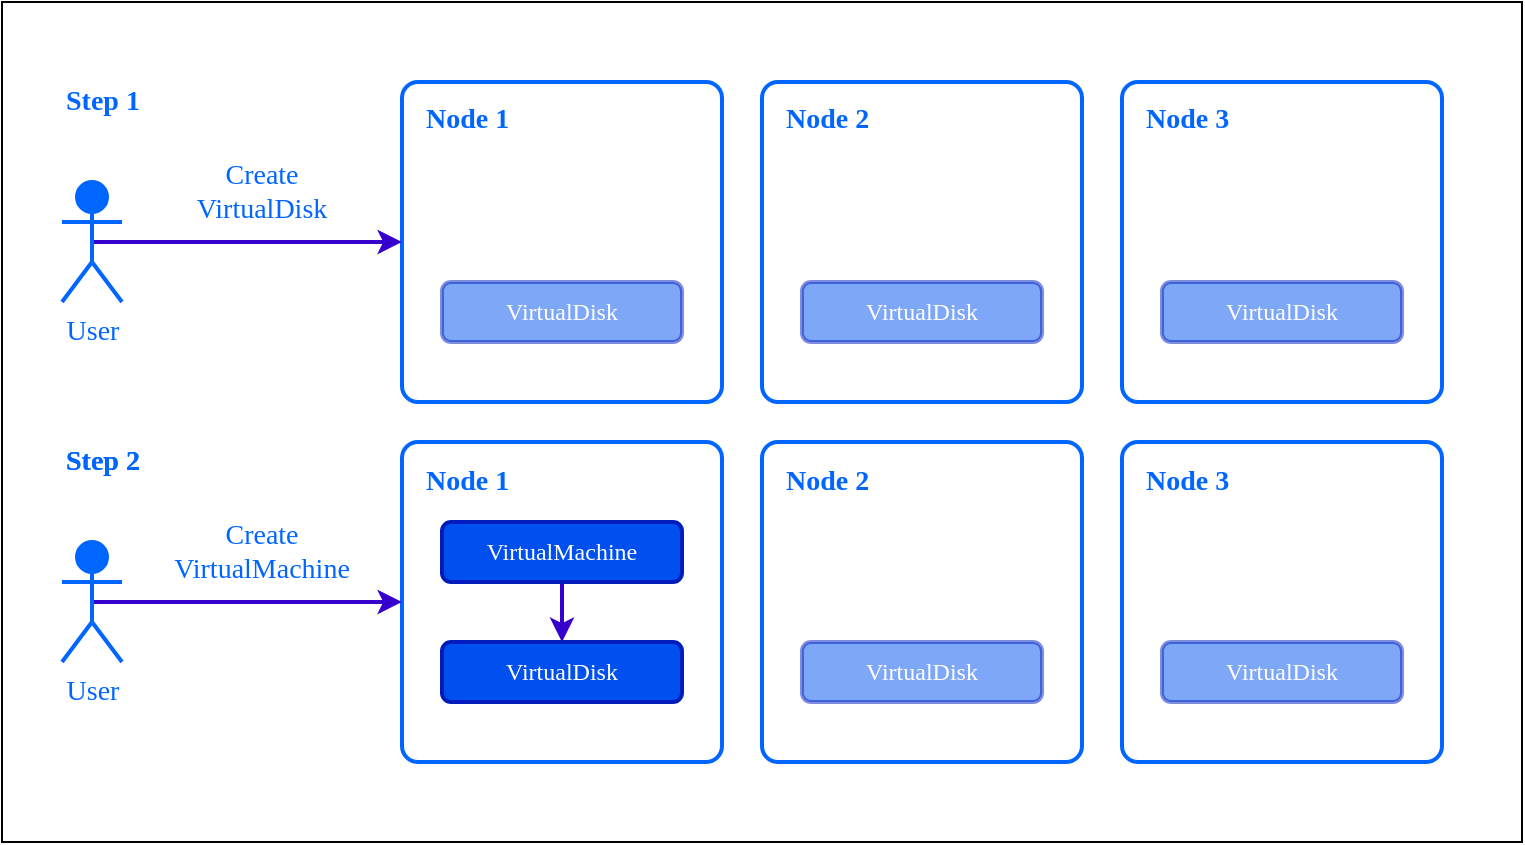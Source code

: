 <mxfile>
    <diagram id="6EXt89o7fHejoy0miyVt" name="Page-1">
        <mxGraphModel dx="868" dy="889" grid="1" gridSize="10" guides="1" tooltips="1" connect="1" arrows="1" fold="1" page="1" pageScale="1" pageWidth="850" pageHeight="1100" math="0" shadow="0">
            <root>
                <mxCell id="0"/>
                <mxCell id="1" parent="0"/>
                <mxCell id="53" value="" style="rounded=0;whiteSpace=wrap;html=1;fontFamily=JetBrains Mono;fontSource=https%3A%2F%2Ffonts.googleapis.com%2Fcss%3Ffamily%3DJetBrains%2BMono;fontSize=14;fillColor=#FFFFFF;" parent="1" vertex="1">
                    <mxGeometry width="760" height="420" as="geometry"/>
                </mxCell>
                <mxCell id="2" value="" style="rounded=1;whiteSpace=wrap;html=1;fillColor=none;fontColor=#0066ff;strokeColor=#0066ff;arcSize=5;strokeWidth=2;fontFamily=JetBrains Mono;fontSource=https%3A%2F%2Ffonts.googleapis.com%2Fcss%3Ffamily%3DJetBrains%2BMono;gradientColor=none;fillStyle=hatch;" parent="1" vertex="1">
                    <mxGeometry x="200" y="40" width="160" height="160" as="geometry"/>
                </mxCell>
                <mxCell id="5" value="Node 1" style="text;html=1;strokeColor=none;fillColor=none;align=left;verticalAlign=middle;whiteSpace=wrap;rounded=0;fontColor=#0066ff;strokeWidth=2;fontFamily=JetBrains Mono;fontSource=https%3A%2F%2Ffonts.googleapis.com%2Fcss%3Ffamily%3DJetBrains%2BMono;fontSize=14;fontStyle=1" parent="1" vertex="1">
                    <mxGeometry x="210" y="49" width="60" height="20" as="geometry"/>
                </mxCell>
                <mxCell id="39" value="" style="rounded=1;whiteSpace=wrap;html=1;fillColor=none;fontColor=#0066ff;strokeColor=#0066ff;arcSize=5;strokeWidth=2;fontFamily=JetBrains Mono;fontSource=https%3A%2F%2Ffonts.googleapis.com%2Fcss%3Ffamily%3DJetBrains%2BMono;gradientColor=none;fillStyle=hatch;" parent="1" vertex="1">
                    <mxGeometry x="380" y="40" width="160" height="160" as="geometry"/>
                </mxCell>
                <mxCell id="40" value="Node 2" style="text;html=1;strokeColor=none;fillColor=none;align=left;verticalAlign=middle;whiteSpace=wrap;rounded=0;fontColor=#0066ff;strokeWidth=2;fontFamily=JetBrains Mono;fontSource=https%3A%2F%2Ffonts.googleapis.com%2Fcss%3Ffamily%3DJetBrains%2BMono;fontSize=14;fontStyle=1" parent="1" vertex="1">
                    <mxGeometry x="390" y="49" width="60" height="20" as="geometry"/>
                </mxCell>
                <mxCell id="74" value="" style="rounded=1;whiteSpace=wrap;html=1;fillColor=none;fontColor=#0066ff;strokeColor=#0066ff;arcSize=5;strokeWidth=2;fontFamily=JetBrains Mono;fontSource=https%3A%2F%2Ffonts.googleapis.com%2Fcss%3Ffamily%3DJetBrains%2BMono;gradientColor=none;fillStyle=hatch;" parent="1" vertex="1">
                    <mxGeometry x="560" y="40" width="160" height="160" as="geometry"/>
                </mxCell>
                <mxCell id="75" value="Node 3" style="text;html=1;strokeColor=none;fillColor=none;align=left;verticalAlign=middle;whiteSpace=wrap;rounded=0;fontColor=#0066ff;strokeWidth=2;fontFamily=JetBrains Mono;fontSource=https%3A%2F%2Ffonts.googleapis.com%2Fcss%3Ffamily%3DJetBrains%2BMono;fontSize=14;fontStyle=1" parent="1" vertex="1">
                    <mxGeometry x="570" y="49" width="60" height="20" as="geometry"/>
                </mxCell>
                <mxCell id="78" style="edgeStyle=none;html=1;exitX=0.5;exitY=0.5;exitDx=0;exitDy=0;exitPerimeter=0;entryX=0;entryY=0.5;entryDx=0;entryDy=0;fontFamily=JetBrains Mono;fontSource=https%3A%2F%2Ffonts.googleapis.com%2Fcss%3Ffamily%3DJetBrains%2BMono;fontSize=14;fontColor=#0066FF;strokeWidth=2;fillColor=#6a00ff;strokeColor=#3700CC;" parent="1" source="76" target="2" edge="1">
                    <mxGeometry relative="1" as="geometry"/>
                </mxCell>
                <mxCell id="76" value="&lt;font color=&quot;#0066ff&quot; style=&quot;font-size: 14px;&quot;&gt;User&lt;/font&gt;" style="shape=umlActor;verticalLabelPosition=bottom;verticalAlign=top;html=1;outlineConnect=0;fillColor=#0066FF;fontColor=#ffffff;strokeColor=#0066FF;strokeWidth=2;fontFamily=JetBrains Mono;fontSource=https%3A%2F%2Ffonts.googleapis.com%2Fcss%3Ffamily%3DJetBrains%2BMono;fontStyle=0;fontSize=14;" parent="1" vertex="1">
                    <mxGeometry x="30" y="90" width="30" height="60" as="geometry"/>
                </mxCell>
                <mxCell id="80" value="Create VirtualDisk" style="text;html=1;strokeColor=none;fillColor=none;align=center;verticalAlign=middle;whiteSpace=wrap;rounded=0;strokeWidth=2;fontFamily=JetBrains Mono;fontSource=https%3A%2F%2Ffonts.googleapis.com%2Fcss%3Ffamily%3DJetBrains%2BMono;fontSize=14;fontColor=#0066FF;opacity=30;" parent="1" vertex="1">
                    <mxGeometry x="100" y="80" width="60" height="30" as="geometry"/>
                </mxCell>
                <mxCell id="81" value="" style="rounded=1;whiteSpace=wrap;html=1;fillColor=none;fontColor=#0066ff;strokeColor=#0066ff;arcSize=5;strokeWidth=2;fontFamily=JetBrains Mono;fontSource=https%3A%2F%2Ffonts.googleapis.com%2Fcss%3Ffamily%3DJetBrains%2BMono;gradientColor=none;fillStyle=hatch;" parent="1" vertex="1">
                    <mxGeometry x="200" y="220" width="160" height="160" as="geometry"/>
                </mxCell>
                <mxCell id="82" value="" style="rounded=1;whiteSpace=wrap;html=1;fillColor=none;fontColor=#0066ff;strokeColor=#0066ff;arcSize=5;strokeWidth=2;fontFamily=JetBrains Mono;fontSource=https%3A%2F%2Ffonts.googleapis.com%2Fcss%3Ffamily%3DJetBrains%2BMono;gradientColor=none;fillStyle=hatch;" parent="1" vertex="1">
                    <mxGeometry x="380" y="220" width="160" height="160" as="geometry"/>
                </mxCell>
                <mxCell id="83" value="" style="rounded=1;whiteSpace=wrap;html=1;fillColor=none;fontColor=#0066ff;strokeColor=#0066ff;arcSize=5;strokeWidth=2;fontFamily=JetBrains Mono;fontSource=https%3A%2F%2Ffonts.googleapis.com%2Fcss%3Ffamily%3DJetBrains%2BMono;gradientColor=none;fillStyle=hatch;" parent="1" vertex="1">
                    <mxGeometry x="560" y="220" width="160" height="160" as="geometry"/>
                </mxCell>
                <mxCell id="84" style="edgeStyle=none;html=1;exitX=0.5;exitY=0.5;exitDx=0;exitDy=0;exitPerimeter=0;entryX=0;entryY=0.5;entryDx=0;entryDy=0;fontFamily=JetBrains Mono;fontSource=https%3A%2F%2Ffonts.googleapis.com%2Fcss%3Ffamily%3DJetBrains%2BMono;fontSize=14;fontColor=#0066FF;strokeWidth=2;fillColor=#6a00ff;strokeColor=#3700CC;" parent="1" source="85" target="81" edge="1">
                    <mxGeometry relative="1" as="geometry"/>
                </mxCell>
                <mxCell id="85" value="&lt;font color=&quot;#0066ff&quot; style=&quot;font-size: 14px;&quot;&gt;User&lt;/font&gt;" style="shape=umlActor;verticalLabelPosition=bottom;verticalAlign=top;html=1;outlineConnect=0;fillColor=#0066FF;fontColor=#ffffff;strokeColor=#0066FF;strokeWidth=2;fontFamily=JetBrains Mono;fontSource=https%3A%2F%2Ffonts.googleapis.com%2Fcss%3Ffamily%3DJetBrains%2BMono;fontStyle=0;fontSize=14;" parent="1" vertex="1">
                    <mxGeometry x="30" y="270" width="30" height="60" as="geometry"/>
                </mxCell>
                <mxCell id="86" value="Create VirtualMachine" style="text;html=1;strokeColor=none;fillColor=none;align=center;verticalAlign=middle;whiteSpace=wrap;rounded=0;strokeWidth=2;fontFamily=JetBrains Mono;fontSource=https%3A%2F%2Ffonts.googleapis.com%2Fcss%3Ffamily%3DJetBrains%2BMono;fontSize=14;fontColor=#0066FF;opacity=30;" parent="1" vertex="1">
                    <mxGeometry x="100" y="260" width="60" height="30" as="geometry"/>
                </mxCell>
                <mxCell id="87" value="Node 1" style="text;html=1;strokeColor=none;fillColor=none;align=left;verticalAlign=middle;whiteSpace=wrap;rounded=0;fontColor=#0066ff;strokeWidth=2;fontFamily=JetBrains Mono;fontSource=https%3A%2F%2Ffonts.googleapis.com%2Fcss%3Ffamily%3DJetBrains%2BMono;fontSize=14;fontStyle=1" parent="1" vertex="1">
                    <mxGeometry x="210" y="230" width="60" height="20" as="geometry"/>
                </mxCell>
                <mxCell id="88" value="Node 2" style="text;html=1;strokeColor=none;fillColor=none;align=left;verticalAlign=middle;whiteSpace=wrap;rounded=0;fontColor=#0066ff;strokeWidth=2;fontFamily=JetBrains Mono;fontSource=https%3A%2F%2Ffonts.googleapis.com%2Fcss%3Ffamily%3DJetBrains%2BMono;fontSize=14;fontStyle=1" parent="1" vertex="1">
                    <mxGeometry x="390" y="230" width="60" height="20" as="geometry"/>
                </mxCell>
                <mxCell id="89" value="Node 3" style="text;html=1;strokeColor=none;fillColor=none;align=left;verticalAlign=middle;whiteSpace=wrap;rounded=0;fontColor=#0066ff;strokeWidth=2;fontFamily=JetBrains Mono;fontSource=https%3A%2F%2Ffonts.googleapis.com%2Fcss%3Ffamily%3DJetBrains%2BMono;fontSize=14;fontStyle=1" parent="1" vertex="1">
                    <mxGeometry x="570" y="230" width="60" height="20" as="geometry"/>
                </mxCell>
                <mxCell id="95" style="edgeStyle=orthogonalEdgeStyle;html=1;exitX=0.5;exitY=1;exitDx=0;exitDy=0;strokeWidth=2;fontFamily=JetBrains Mono;fontSource=https%3A%2F%2Ffonts.googleapis.com%2Fcss%3Ffamily%3DJetBrains%2BMono;fontSize=12;fontColor=#0066FF;fillColor=#6a00ff;strokeColor=#3700CC;entryX=0.5;entryY=0;entryDx=0;entryDy=0;" parent="1" source="90" target="116" edge="1">
                    <mxGeometry relative="1" as="geometry">
                        <mxPoint x="460" y="320" as="targetPoint"/>
                    </mxGeometry>
                </mxCell>
                <mxCell id="90" value="VirtualMachine" style="rounded=1;whiteSpace=wrap;html=1;strokeColor=#001DBC;strokeWidth=2;fontFamily=JetBrains Mono;fontSource=https%3A%2F%2Ffonts.googleapis.com%2Fcss%3Ffamily%3DJetBrains%2BMono;fontSize=12;fontColor=#ffffff;fillColor=#0050ef;" parent="1" vertex="1">
                    <mxGeometry x="220" y="260" width="120" height="30" as="geometry"/>
                </mxCell>
                <mxCell id="94" value="VirtualDisk" style="rounded=1;whiteSpace=wrap;html=1;strokeColor=#001DBC;strokeWidth=2;fontFamily=JetBrains Mono;fontSource=https%3A%2F%2Ffonts.googleapis.com%2Fcss%3Ffamily%3DJetBrains%2BMono;fontSize=12;fontColor=#ffffff;fillColor=#0050ef;opacity=50;" parent="1" vertex="1">
                    <mxGeometry x="580" y="140" width="120" height="30" as="geometry"/>
                </mxCell>
                <mxCell id="108" value="Step 1" style="text;html=1;strokeColor=none;fillColor=none;align=left;verticalAlign=middle;whiteSpace=wrap;rounded=0;fontColor=#0066ff;strokeWidth=2;fontFamily=JetBrains Mono;fontSource=https%3A%2F%2Ffonts.googleapis.com%2Fcss%3Ffamily%3DJetBrains%2BMono;fontSize=14;fontStyle=1" parent="1" vertex="1">
                    <mxGeometry x="30" y="40" width="60" height="20" as="geometry"/>
                </mxCell>
                <mxCell id="109" value="Step 2" style="text;html=1;strokeColor=none;fillColor=none;align=left;verticalAlign=middle;whiteSpace=wrap;rounded=0;fontColor=#0066ff;strokeWidth=2;fontFamily=JetBrains Mono;fontSource=https%3A%2F%2Ffonts.googleapis.com%2Fcss%3Ffamily%3DJetBrains%2BMono;fontSize=14;fontStyle=1" parent="1" vertex="1">
                    <mxGeometry x="30" y="220" width="60" height="20" as="geometry"/>
                </mxCell>
                <mxCell id="111" value="Step 2" style="text;html=1;strokeColor=none;fillColor=none;align=left;verticalAlign=middle;whiteSpace=wrap;rounded=0;fontColor=#0066ff;strokeWidth=2;fontFamily=JetBrains Mono;fontSource=https%3A%2F%2Ffonts.googleapis.com%2Fcss%3Ffamily%3DJetBrains%2BMono;fontSize=14;fontStyle=1" parent="1" vertex="1">
                    <mxGeometry x="30" y="220" width="60" height="20" as="geometry"/>
                </mxCell>
                <mxCell id="112" value="VirtualDisk" style="rounded=1;whiteSpace=wrap;html=1;strokeColor=#001DBC;strokeWidth=2;fontFamily=JetBrains Mono;fontSource=https%3A%2F%2Ffonts.googleapis.com%2Fcss%3Ffamily%3DJetBrains%2BMono;fontSize=12;fontColor=#ffffff;fillColor=#0050ef;opacity=50;" parent="1" vertex="1">
                    <mxGeometry x="580" y="320" width="120" height="30" as="geometry"/>
                </mxCell>
                <mxCell id="113" value="VirtualDisk" style="rounded=1;whiteSpace=wrap;html=1;strokeColor=#001DBC;strokeWidth=2;fontFamily=JetBrains Mono;fontSource=https%3A%2F%2Ffonts.googleapis.com%2Fcss%3Ffamily%3DJetBrains%2BMono;fontSize=12;fontColor=#ffffff;fillColor=#0050ef;opacity=50;" vertex="1" parent="1">
                    <mxGeometry x="400" y="140" width="120" height="30" as="geometry"/>
                </mxCell>
                <mxCell id="114" value="VirtualDisk" style="rounded=1;whiteSpace=wrap;html=1;strokeColor=#001DBC;strokeWidth=2;fontFamily=JetBrains Mono;fontSource=https%3A%2F%2Ffonts.googleapis.com%2Fcss%3Ffamily%3DJetBrains%2BMono;fontSize=12;fontColor=#ffffff;fillColor=#0050ef;opacity=50;" vertex="1" parent="1">
                    <mxGeometry x="220" y="140" width="120" height="30" as="geometry"/>
                </mxCell>
                <mxCell id="115" value="VirtualDisk" style="rounded=1;whiteSpace=wrap;html=1;strokeColor=#001DBC;strokeWidth=2;fontFamily=JetBrains Mono;fontSource=https%3A%2F%2Ffonts.googleapis.com%2Fcss%3Ffamily%3DJetBrains%2BMono;fontSize=12;fontColor=#ffffff;fillColor=#0050ef;opacity=50;" vertex="1" parent="1">
                    <mxGeometry x="400" y="320" width="120" height="30" as="geometry"/>
                </mxCell>
                <mxCell id="116" value="VirtualDisk" style="rounded=1;whiteSpace=wrap;html=1;strokeColor=#001DBC;strokeWidth=2;fontFamily=JetBrains Mono;fontSource=https%3A%2F%2Ffonts.googleapis.com%2Fcss%3Ffamily%3DJetBrains%2BMono;fontSize=12;fontColor=#ffffff;fillColor=#0050ef;" vertex="1" parent="1">
                    <mxGeometry x="220" y="320" width="120" height="30" as="geometry"/>
                </mxCell>
            </root>
        </mxGraphModel>
    </diagram>
</mxfile>
